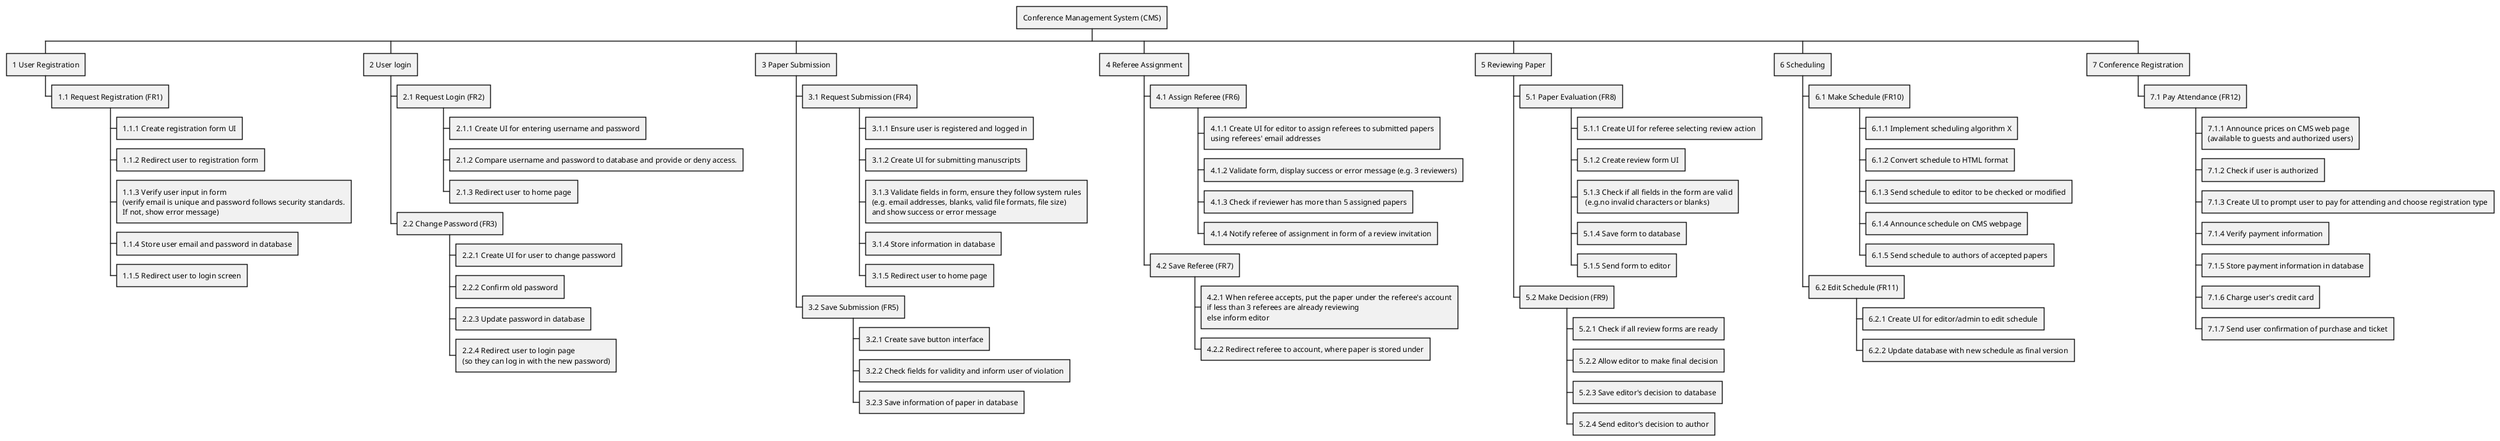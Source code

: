 @startwbs
* Conference Management System (CMS)

** 1 User Registration
*** 1.1 Request Registration (FR1)
**** 1.1.1 Create registration form UI
**** 1.1.2 Redirect user to registration form
**** 1.1.3 Verify user input in form\n(verify email is unique and password follows security standards.\nIf not, show error message)
**** 1.1.4 Store user email and password in database
**** 1.1.5 Redirect user to login screen


** 2 User login
*** 2.1 Request Login (FR2)
**** 2.1.1 Create UI for entering username and password
**** 2.1.2 Compare username and password to database and provide or deny access.
**** 2.1.3 Redirect user to home page

*** 2.2 Change Password (FR3)
**** 2.2.1 Create UI for user to change password
**** 2.2.2 Confirm old password
**** 2.2.3 Update password in database
**** 2.2.4 Redirect user to login page\n(so they can log in with the new password)

** 3 Paper Submission
*** 3.1 Request Submission (FR4)
**** 3.1.1 Ensure user is registered and logged in
**** 3.1.2 Create UI for submitting manuscripts
**** 3.1.3 Validate fields in form, ensure they follow system rules\n(e.g. email addresses, blanks, valid file formats, file size)\nand show success or error message
**** 3.1.4 Store information in database
**** 3.1.5 Redirect user to home page

*** 3.2 Save Submission (FR5)
**** 3.2.1 Create save button interface
**** 3.2.2 Check fields for validity and inform user of violation
**** 3.2.3 Save information of paper in database


** 4 Referee Assignment
*** 4.1 Assign Referee (FR6)
**** 4.1.1 Create UI for editor to assign referees to submitted papers\nusing referees' email addresses
**** 4.1.2 Validate form, display success or error message (e.g. 3 reviewers)
**** 4.1.3 Check if reviewer has more than 5 assigned papers
**** 4.1.4 Notify referee of assignment in form of a review invitation

*** 4.2 Save Referee (FR7)
**** 4.2.1 When referee accepts, put the paper under the referee's account\nif less than 3 referees are already reviewing\nelse inform editor
**** 4.2.2 Redirect referee to account, where paper is stored under


** 5 Reviewing Paper
*** 5.1 Paper Evaluation (FR8)
**** 5.1.1 Create UI for referee selecting review action
**** 5.1.2 Create review form UI
**** 5.1.3 Check if all fields in the form are valid\n (e.g.no invalid characters or blanks)
**** 5.1.4 Save form to database
**** 5.1.5 Send form to editor

*** 5.2 Make Decision (FR9)
**** 5.2.1 Check if all review forms are ready
**** 5.2.2 Allow editor to make final decision
**** 5.2.3 Save editor's decision to database
**** 5.2.4 Send editor's decision to author


** 6 Scheduling
*** 6.1 Make Schedule (FR10)
**** 6.1.1 Implement scheduling algorithm X
**** 6.1.2 Convert schedule to HTML format
**** 6.1.3 Send schedule to editor to be checked or modified
**** 6.1.4 Announce schedule on CMS webpage
**** 6.1.5 Send schedule to authors of accepted papers

*** 6.2 Edit Schedule (FR11)
**** 6.2.1 Create UI for editor/admin to edit schedule
**** 6.2.2 Update database with new schedule as final version


** 7 Conference Registration
*** 7.1 Pay Attendance (FR12)
**** 7.1.1 Announce prices on CMS web page\n(available to guests and authorized users)
**** 7.1.2 Check if user is authorized
**** 7.1.3 Create UI to prompt user to pay for attending and choose registration type
**** 7.1.4 Verify payment information
**** 7.1.5 Store payment information in database
**** 7.1.6 Charge user's credit card
**** 7.1.7 Send user confirmation of purchase and ticket

@endwbs
